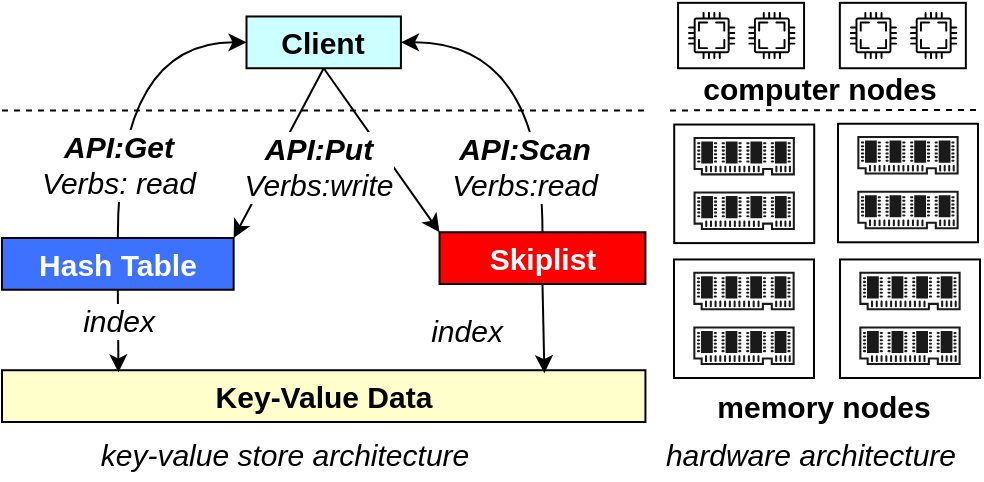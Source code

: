 <mxfile version="20.8.11" type="github">
  <diagram id="nkua_I_8SeS9SdFFttBP" name="第 1 页">
    <mxGraphModel dx="318" dy="205" grid="1" gridSize="10" guides="1" tooltips="1" connect="1" arrows="1" fold="1" page="1" pageScale="1" pageWidth="827" pageHeight="1169" math="0" shadow="0">
      <root>
        <mxCell id="0" />
        <mxCell id="1" parent="0" />
        <mxCell id="1DXGxm3bK07C1-r1qkHq-19" value="" style="rounded=0;whiteSpace=wrap;html=1;fontSize=15;" vertex="1" parent="1">
          <mxGeometry x="458.03" y="42.42" width="63" height="32.7" as="geometry" />
        </mxCell>
        <mxCell id="pZuCyEu0J8naMEDu9RK_-54" value="&lt;font color=&quot;#ffffff&quot; style=&quot;font-size: 15px;&quot;&gt;&lt;b style=&quot;font-size: 15px;&quot;&gt;Hash Table&lt;/b&gt;&lt;/font&gt;" style="rounded=0;whiteSpace=wrap;html=1;fillColor=#3D71FF;fontSize=15;" parent="1" vertex="1" diagramName="Rectangle" diagramCategory="general">
          <mxGeometry x="120" y="159.998" width="115.818" height="25.882" as="geometry" />
        </mxCell>
        <mxCell id="pZuCyEu0J8naMEDu9RK_-57" value="&lt;font color=&quot;#ffffff&quot; style=&quot;font-size: 15px;&quot;&gt;&lt;b style=&quot;font-size: 15px;&quot;&gt;Skiplist&lt;/b&gt;&lt;/font&gt;" style="rounded=0;whiteSpace=wrap;html=1;fillColor=#FF0000;fontSize=15;" parent="1" vertex="1" diagramName="Rectangle" diagramCategory="general">
          <mxGeometry x="338.767" y="157.118" width="102.949" height="25.882" as="geometry" />
        </mxCell>
        <mxCell id="pZuCyEu0J8naMEDu9RK_-58" value="&lt;b style=&quot;font-size: 15px;&quot;&gt;Key-Value Data&lt;/b&gt;" style="rounded=0;whiteSpace=wrap;html=1;fillColor=#FFFFCC;fontSize=15;" parent="1" vertex="1" diagramName="Rectangle" diagramCategory="general">
          <mxGeometry x="120" y="226.114" width="321.716" height="25.882" as="geometry" />
        </mxCell>
        <mxCell id="pZuCyEu0J8naMEDu9RK_-52" style="edgeStyle=none;rounded=0;orthogonalLoop=1;jettySize=auto;html=1;exitX=0.5;exitY=1;exitDx=0;exitDy=0;entryX=0.181;entryY=0.04;entryDx=0;entryDy=0;entryPerimeter=0;fontSize=15;" parent="1" source="pZuCyEu0J8naMEDu9RK_-54" target="pZuCyEu0J8naMEDu9RK_-58" edge="1">
          <mxGeometry relative="1" as="geometry" />
        </mxCell>
        <mxCell id="pZuCyEu0J8naMEDu9RK_-53" value="index" style="edgeLabel;html=1;align=center;verticalAlign=middle;resizable=0;points=[];fontStyle=2;labelBackgroundColor=#ffffff;fontSize=15;" parent="pZuCyEu0J8naMEDu9RK_-52" vertex="1" connectable="0">
          <mxGeometry x="-0.277" relative="1" as="geometry">
            <mxPoint as="offset" />
          </mxGeometry>
        </mxCell>
        <mxCell id="pZuCyEu0J8naMEDu9RK_-56" style="edgeStyle=none;rounded=0;orthogonalLoop=1;jettySize=auto;html=1;exitX=0.5;exitY=1;exitDx=0;exitDy=0;entryX=0.843;entryY=0.058;entryDx=0;entryDy=0;entryPerimeter=0;fontSize=15;" parent="1" source="pZuCyEu0J8naMEDu9RK_-57" target="pZuCyEu0J8naMEDu9RK_-58" edge="1">
          <mxGeometry relative="1" as="geometry" />
        </mxCell>
        <mxCell id="pZuCyEu0J8naMEDu9RK_-59" style="rounded=0;orthogonalLoop=1;jettySize=auto;html=1;exitX=0.5;exitY=1;exitDx=0;exitDy=0;entryX=1;entryY=0;entryDx=0;entryDy=0;fontSize=15;" parent="1" source="pZuCyEu0J8naMEDu9RK_-60" target="pZuCyEu0J8naMEDu9RK_-54" edge="1">
          <mxGeometry relative="1" as="geometry" />
        </mxCell>
        <mxCell id="pZuCyEu0J8naMEDu9RK_-60" value="&lt;b style=&quot;font-size: 15px;&quot;&gt;Client&lt;/b&gt;" style="rounded=0;whiteSpace=wrap;html=1;fillColor=#CCFFFF;fontSize=15;" parent="1" vertex="1" diagramName="Rectangle" diagramCategory="general">
          <mxGeometry x="242.248" y="49.24" width="77.212" height="25.882" as="geometry" />
        </mxCell>
        <mxCell id="pZuCyEu0J8naMEDu9RK_-50" style="edgeStyle=orthogonalEdgeStyle;rounded=0;orthogonalLoop=1;jettySize=auto;html=1;exitX=0.5;exitY=0;exitDx=0;exitDy=0;entryX=0;entryY=0.5;entryDx=0;entryDy=0;curved=1;fontSize=15;" parent="1" source="pZuCyEu0J8naMEDu9RK_-54" target="pZuCyEu0J8naMEDu9RK_-60" edge="1">
          <mxGeometry relative="1" as="geometry" />
        </mxCell>
        <mxCell id="pZuCyEu0J8naMEDu9RK_-51" value="&lt;b style=&quot;font-size: 15px;&quot;&gt;API:Get&lt;/b&gt;&lt;br style=&quot;font-size: 15px;&quot;&gt;Verbs: read" style="edgeLabel;html=1;align=center;verticalAlign=middle;resizable=0;points=[];labelBackgroundColor=#ffffff;fontStyle=2;fontSize=15;" parent="pZuCyEu0J8naMEDu9RK_-50" vertex="1" connectable="0">
          <mxGeometry x="-0.343" y="-6" relative="1" as="geometry">
            <mxPoint x="-6.02" y="16.25" as="offset" />
          </mxGeometry>
        </mxCell>
        <mxCell id="pZuCyEu0J8naMEDu9RK_-61" value="index" style="edgeLabel;html=1;align=center;verticalAlign=middle;resizable=0;points=[];fontStyle=2;labelBackgroundColor=#ffffff;fontSize=15;" parent="1" vertex="1" connectable="0">
          <mxGeometry x="200.004" y="209.998" as="geometry">
            <mxPoint x="152" y="-4" as="offset" />
          </mxGeometry>
        </mxCell>
        <mxCell id="pZuCyEu0J8naMEDu9RK_-55" style="edgeStyle=orthogonalEdgeStyle;curved=1;rounded=0;orthogonalLoop=1;jettySize=auto;html=1;exitX=0.5;exitY=0;exitDx=0;exitDy=0;entryX=1;entryY=0.5;entryDx=0;entryDy=0;fontSize=15;" parent="1" source="pZuCyEu0J8naMEDu9RK_-57" target="pZuCyEu0J8naMEDu9RK_-60" edge="1">
          <mxGeometry relative="1" as="geometry" />
        </mxCell>
        <mxCell id="pZuCyEu0J8naMEDu9RK_-62" style="rounded=0;orthogonalLoop=1;jettySize=auto;html=1;exitX=0.5;exitY=1;exitDx=0;exitDy=0;entryX=0;entryY=0;entryDx=0;entryDy=0;fontSize=15;" parent="1" source="pZuCyEu0J8naMEDu9RK_-60" target="pZuCyEu0J8naMEDu9RK_-57" edge="1">
          <mxGeometry relative="1" as="geometry">
            <mxPoint x="287.292" y="85.882" as="sourcePoint" />
            <mxPoint x="235.818" y="150.588" as="targetPoint" />
          </mxGeometry>
        </mxCell>
        <mxCell id="pZuCyEu0J8naMEDu9RK_-63" value="&lt;b style=&quot;font-size: 15px;&quot;&gt;API:Put&lt;/b&gt;&lt;br style=&quot;font-size: 15px;&quot;&gt;Verbs:write" style="edgeLabel;html=1;align=center;verticalAlign=middle;resizable=0;points=[];labelBackgroundColor=#ffffff;fontStyle=2;fontSize=15;" parent="1" vertex="1" connectable="0">
          <mxGeometry x="274.424" y="137.643" as="geometry">
            <mxPoint x="3" y="-14" as="offset" />
          </mxGeometry>
        </mxCell>
        <mxCell id="pZuCyEu0J8naMEDu9RK_-64" value="&lt;b style=&quot;font-size: 15px;&quot;&gt;API:Scan&lt;/b&gt;&lt;br style=&quot;font-size: 15px;&quot;&gt;Verbs:read" style="edgeLabel;html=1;align=center;verticalAlign=middle;resizable=0;points=[];labelBackgroundColor=#ffffff;fontStyle=2;fontSize=15;" parent="1" vertex="1" connectable="0">
          <mxGeometry x="377.373" y="137.643" as="geometry">
            <mxPoint x="3" y="-14" as="offset" />
          </mxGeometry>
        </mxCell>
        <mxCell id="pZuCyEu0J8naMEDu9RK_-65" value="" style="endArrow=none;html=1;rounded=0;dashed=1;fontSize=15;" parent="1" edge="1">
          <mxGeometry width="50" height="50" relative="1" as="geometry">
            <mxPoint x="120" y="96.235" as="sourcePoint" />
            <mxPoint x="441.716" y="96.235" as="targetPoint" />
          </mxGeometry>
        </mxCell>
        <mxCell id="pZuCyEu0J8naMEDu9RK_-70" value="" style="sketch=0;pointerEvents=1;shadow=0;dashed=0;html=1;strokeColor=none;fillColor=#000000;aspect=fixed;labelPosition=center;verticalLabelPosition=bottom;verticalAlign=top;align=center;outlineConnect=0;shape=mxgraph.vvd.cpu;fontSize=15;" parent="1" vertex="1">
          <mxGeometry x="463.03" y="46.97" width="23.592" height="23.592" as="geometry" />
        </mxCell>
        <mxCell id="pZuCyEu0J8naMEDu9RK_-82" value="&lt;i style=&quot;font-size: 15px;&quot;&gt;key-value store architecture&lt;/i&gt;" style="text;html=1;strokeColor=none;fillColor=none;align=center;verticalAlign=middle;whiteSpace=wrap;rounded=0;fontSize=15;" parent="1" vertex="1">
          <mxGeometry x="120" y="254.998" width="283.11" height="25.882" as="geometry" />
        </mxCell>
        <mxCell id="pZuCyEu0J8naMEDu9RK_-83" value="&lt;b&gt;memory nodes&lt;/b&gt;" style="text;html=1;strokeColor=none;fillColor=none;align=center;verticalAlign=middle;whiteSpace=wrap;rounded=0;fontSize=15;" parent="1" vertex="1">
          <mxGeometry x="453.99" y="232" width="154.42" height="23" as="geometry" />
        </mxCell>
        <mxCell id="1DXGxm3bK07C1-r1qkHq-20" value="" style="sketch=0;pointerEvents=1;shadow=0;dashed=0;html=1;strokeColor=none;fillColor=#000000;aspect=fixed;labelPosition=center;verticalLabelPosition=bottom;verticalAlign=top;align=center;outlineConnect=0;shape=mxgraph.vvd.cpu;fontSize=15;" vertex="1" parent="1">
          <mxGeometry x="493.14" y="46.97" width="23.592" height="23.592" as="geometry" />
        </mxCell>
        <mxCell id="1DXGxm3bK07C1-r1qkHq-21" value="" style="rounded=0;whiteSpace=wrap;html=1;fontSize=15;" vertex="1" parent="1">
          <mxGeometry x="538.92" y="42.42" width="63" height="32.7" as="geometry" />
        </mxCell>
        <mxCell id="1DXGxm3bK07C1-r1qkHq-22" value="" style="sketch=0;pointerEvents=1;shadow=0;dashed=0;html=1;strokeColor=none;fillColor=#000000;aspect=fixed;labelPosition=center;verticalLabelPosition=bottom;verticalAlign=top;align=center;outlineConnect=0;shape=mxgraph.vvd.cpu;fontSize=15;" vertex="1" parent="1">
          <mxGeometry x="543.92" y="46.97" width="23.592" height="23.592" as="geometry" />
        </mxCell>
        <mxCell id="1DXGxm3bK07C1-r1qkHq-23" value="" style="sketch=0;pointerEvents=1;shadow=0;dashed=0;html=1;strokeColor=none;fillColor=#000000;aspect=fixed;labelPosition=center;verticalLabelPosition=bottom;verticalAlign=top;align=center;outlineConnect=0;shape=mxgraph.vvd.cpu;fontSize=15;" vertex="1" parent="1">
          <mxGeometry x="574.03" y="46.97" width="23.592" height="23.592" as="geometry" />
        </mxCell>
        <mxCell id="1DXGxm3bK07C1-r1qkHq-24" value="&lt;b&gt;computer nodes&lt;/b&gt;" style="text;html=1;strokeColor=none;fillColor=none;align=center;verticalAlign=middle;whiteSpace=wrap;rounded=0;fontSize=15;" vertex="1" parent="1">
          <mxGeometry x="458.03" y="77" width="141.97" height="16" as="geometry" />
        </mxCell>
        <mxCell id="1DXGxm3bK07C1-r1qkHq-26" value="" style="group" vertex="1" connectable="0" parent="1">
          <mxGeometry x="453.99" y="96" width="155.01" height="134" as="geometry" />
        </mxCell>
        <mxCell id="pZuCyEu0J8naMEDu9RK_-68" value="" style="endArrow=none;html=1;rounded=0;dashed=1;fontSize=15;" parent="1DXGxm3bK07C1-r1qkHq-26" edge="1">
          <mxGeometry width="50" height="50" relative="1" as="geometry">
            <mxPoint y="0.202" as="sourcePoint" />
            <mxPoint x="153.89" as="targetPoint" />
          </mxGeometry>
        </mxCell>
        <mxCell id="1DXGxm3bK07C1-r1qkHq-4" value="" style="group" vertex="1" connectable="0" parent="1DXGxm3bK07C1-r1qkHq-26">
          <mxGeometry x="2.116" y="7.276" width="70.002" height="59.269" as="geometry" />
        </mxCell>
        <mxCell id="1DXGxm3bK07C1-r1qkHq-3" value="" style="rounded=0;whiteSpace=wrap;html=1;fontSize=15;" vertex="1" parent="1DXGxm3bK07C1-r1qkHq-4">
          <mxGeometry width="70.002" height="59.269" as="geometry" />
        </mxCell>
        <mxCell id="pZuCyEu0J8naMEDu9RK_-75" value="" style="sketch=0;pointerEvents=1;shadow=0;dashed=0;html=1;strokeColor=none;fillColor=#1A1A1A;aspect=fixed;labelPosition=center;verticalLabelPosition=bottom;verticalAlign=top;align=center;outlineConnect=0;shape=mxgraph.vvd.memory;fontSize=15;" parent="1DXGxm3bK07C1-r1qkHq-4" vertex="1">
          <mxGeometry x="9.665" y="6.163" width="50.663" height="19.252" as="geometry" />
        </mxCell>
        <mxCell id="1DXGxm3bK07C1-r1qkHq-2" value="" style="sketch=0;pointerEvents=1;shadow=0;dashed=0;html=1;strokeColor=none;fillColor=#1A1A1A;aspect=fixed;labelPosition=center;verticalLabelPosition=bottom;verticalAlign=top;align=center;outlineConnect=0;shape=mxgraph.vvd.memory;fontSize=15;" vertex="1" parent="1DXGxm3bK07C1-r1qkHq-4">
          <mxGeometry x="9.665" y="33.496" width="50.663" height="19.252" as="geometry" />
        </mxCell>
        <mxCell id="1DXGxm3bK07C1-r1qkHq-6" value="" style="group" vertex="1" connectable="0" parent="1DXGxm3bK07C1-r1qkHq-26">
          <mxGeometry x="84.008" y="6.872" width="70.002" height="59.269" as="geometry" />
        </mxCell>
        <mxCell id="1DXGxm3bK07C1-r1qkHq-7" value="" style="rounded=0;whiteSpace=wrap;html=1;fontSize=15;" vertex="1" parent="1DXGxm3bK07C1-r1qkHq-6">
          <mxGeometry width="70.002" height="59.269" as="geometry" />
        </mxCell>
        <mxCell id="1DXGxm3bK07C1-r1qkHq-8" value="" style="sketch=0;pointerEvents=1;shadow=0;dashed=0;html=1;strokeColor=none;fillColor=#1A1A1A;aspect=fixed;labelPosition=center;verticalLabelPosition=bottom;verticalAlign=top;align=center;outlineConnect=0;shape=mxgraph.vvd.memory;fontSize=15;" vertex="1" parent="1DXGxm3bK07C1-r1qkHq-6">
          <mxGeometry x="9.665" y="6.163" width="50.663" height="19.252" as="geometry" />
        </mxCell>
        <mxCell id="1DXGxm3bK07C1-r1qkHq-9" value="" style="sketch=0;pointerEvents=1;shadow=0;dashed=0;html=1;strokeColor=none;fillColor=#1A1A1A;aspect=fixed;labelPosition=center;verticalLabelPosition=bottom;verticalAlign=top;align=center;outlineConnect=0;shape=mxgraph.vvd.memory;fontSize=15;" vertex="1" parent="1DXGxm3bK07C1-r1qkHq-6">
          <mxGeometry x="9.665" y="33.496" width="50.663" height="19.252" as="geometry" />
        </mxCell>
        <mxCell id="1DXGxm3bK07C1-r1qkHq-10" value="" style="group" vertex="1" connectable="0" parent="1DXGxm3bK07C1-r1qkHq-26">
          <mxGeometry x="2.006" y="74.731" width="70.002" height="59.269" as="geometry" />
        </mxCell>
        <mxCell id="1DXGxm3bK07C1-r1qkHq-11" value="" style="rounded=0;whiteSpace=wrap;html=1;fontSize=15;" vertex="1" parent="1DXGxm3bK07C1-r1qkHq-10">
          <mxGeometry width="70.002" height="59.269" as="geometry" />
        </mxCell>
        <mxCell id="1DXGxm3bK07C1-r1qkHq-12" value="" style="sketch=0;pointerEvents=1;shadow=0;dashed=0;html=1;strokeColor=none;fillColor=#1A1A1A;aspect=fixed;labelPosition=center;verticalLabelPosition=bottom;verticalAlign=top;align=center;outlineConnect=0;shape=mxgraph.vvd.memory;fontSize=15;" vertex="1" parent="1DXGxm3bK07C1-r1qkHq-10">
          <mxGeometry x="9.665" y="6.163" width="50.663" height="19.252" as="geometry" />
        </mxCell>
        <mxCell id="1DXGxm3bK07C1-r1qkHq-13" value="" style="sketch=0;pointerEvents=1;shadow=0;dashed=0;html=1;strokeColor=none;fillColor=#1A1A1A;aspect=fixed;labelPosition=center;verticalLabelPosition=bottom;verticalAlign=top;align=center;outlineConnect=0;shape=mxgraph.vvd.memory;fontSize=15;" vertex="1" parent="1DXGxm3bK07C1-r1qkHq-10">
          <mxGeometry x="9.665" y="33.496" width="50.663" height="19.252" as="geometry" />
        </mxCell>
        <mxCell id="1DXGxm3bK07C1-r1qkHq-14" value="" style="group" vertex="1" connectable="0" parent="1DXGxm3bK07C1-r1qkHq-26">
          <mxGeometry x="85.008" y="74.731" width="70.002" height="59.269" as="geometry" />
        </mxCell>
        <mxCell id="1DXGxm3bK07C1-r1qkHq-15" value="" style="rounded=0;whiteSpace=wrap;html=1;fontSize=15;" vertex="1" parent="1DXGxm3bK07C1-r1qkHq-14">
          <mxGeometry width="70.002" height="59.269" as="geometry" />
        </mxCell>
        <mxCell id="1DXGxm3bK07C1-r1qkHq-16" value="" style="sketch=0;pointerEvents=1;shadow=0;dashed=0;html=1;strokeColor=none;fillColor=#1A1A1A;aspect=fixed;labelPosition=center;verticalLabelPosition=bottom;verticalAlign=top;align=center;outlineConnect=0;shape=mxgraph.vvd.memory;fontSize=15;" vertex="1" parent="1DXGxm3bK07C1-r1qkHq-14">
          <mxGeometry x="9.665" y="6.163" width="50.663" height="19.252" as="geometry" />
        </mxCell>
        <mxCell id="1DXGxm3bK07C1-r1qkHq-17" value="" style="sketch=0;pointerEvents=1;shadow=0;dashed=0;html=1;strokeColor=none;fillColor=#1A1A1A;aspect=fixed;labelPosition=center;verticalLabelPosition=bottom;verticalAlign=top;align=center;outlineConnect=0;shape=mxgraph.vvd.memory;fontSize=15;" vertex="1" parent="1DXGxm3bK07C1-r1qkHq-14">
          <mxGeometry x="9.665" y="33.496" width="50.663" height="19.252" as="geometry" />
        </mxCell>
        <mxCell id="1DXGxm3bK07C1-r1qkHq-27" value="&lt;i&gt;hardware architecture&lt;/i&gt;" style="text;html=1;strokeColor=none;fillColor=none;align=center;verticalAlign=middle;whiteSpace=wrap;rounded=0;fontSize=15;" vertex="1" parent="1">
          <mxGeometry x="440" y="255" width="169" height="25.88" as="geometry" />
        </mxCell>
      </root>
    </mxGraphModel>
  </diagram>
</mxfile>
